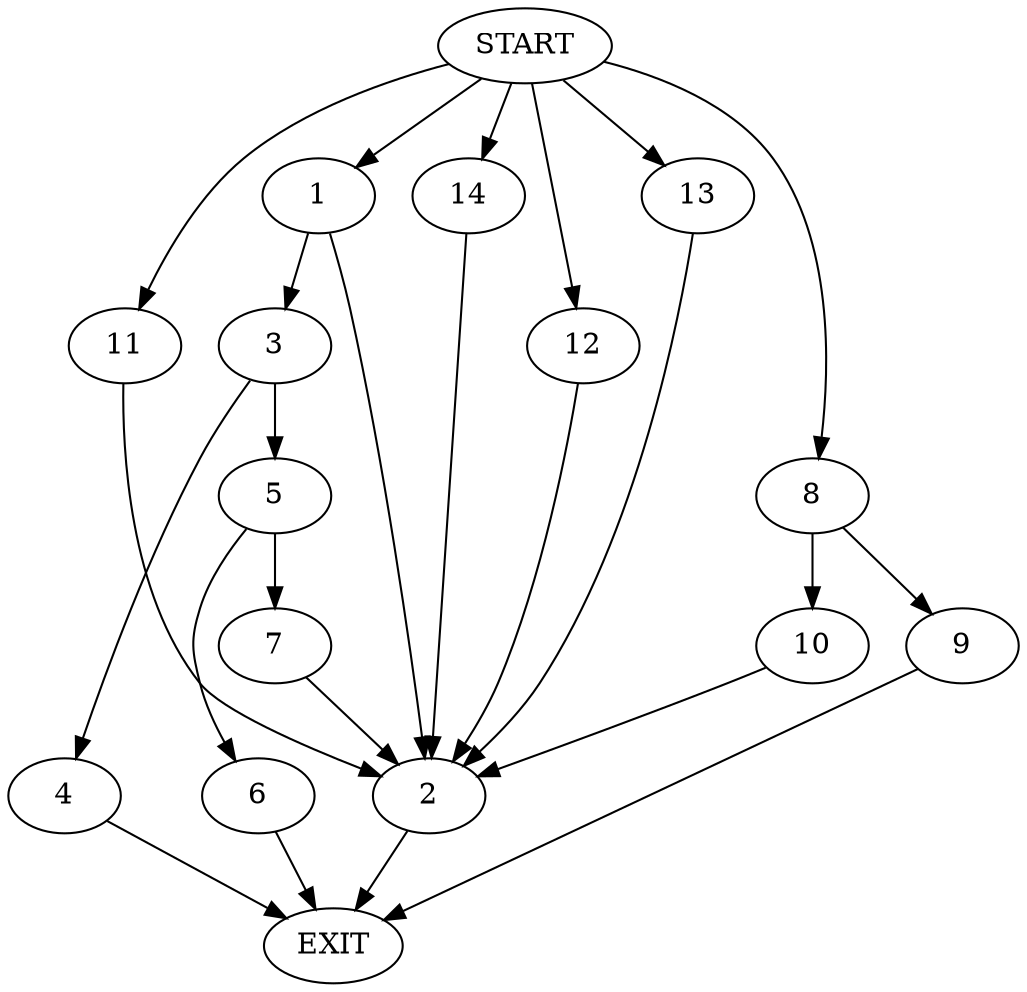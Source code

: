 digraph {
0 [label="START"]
15 [label="EXIT"]
0 -> 1
1 -> 2
1 -> 3
2 -> 15
3 -> 4
3 -> 5
4 -> 15
5 -> 6
5 -> 7
6 -> 15
7 -> 2
0 -> 8
8 -> 9
8 -> 10
10 -> 2
9 -> 15
0 -> 11
11 -> 2
0 -> 12
12 -> 2
0 -> 13
13 -> 2
0 -> 14
14 -> 2
}
